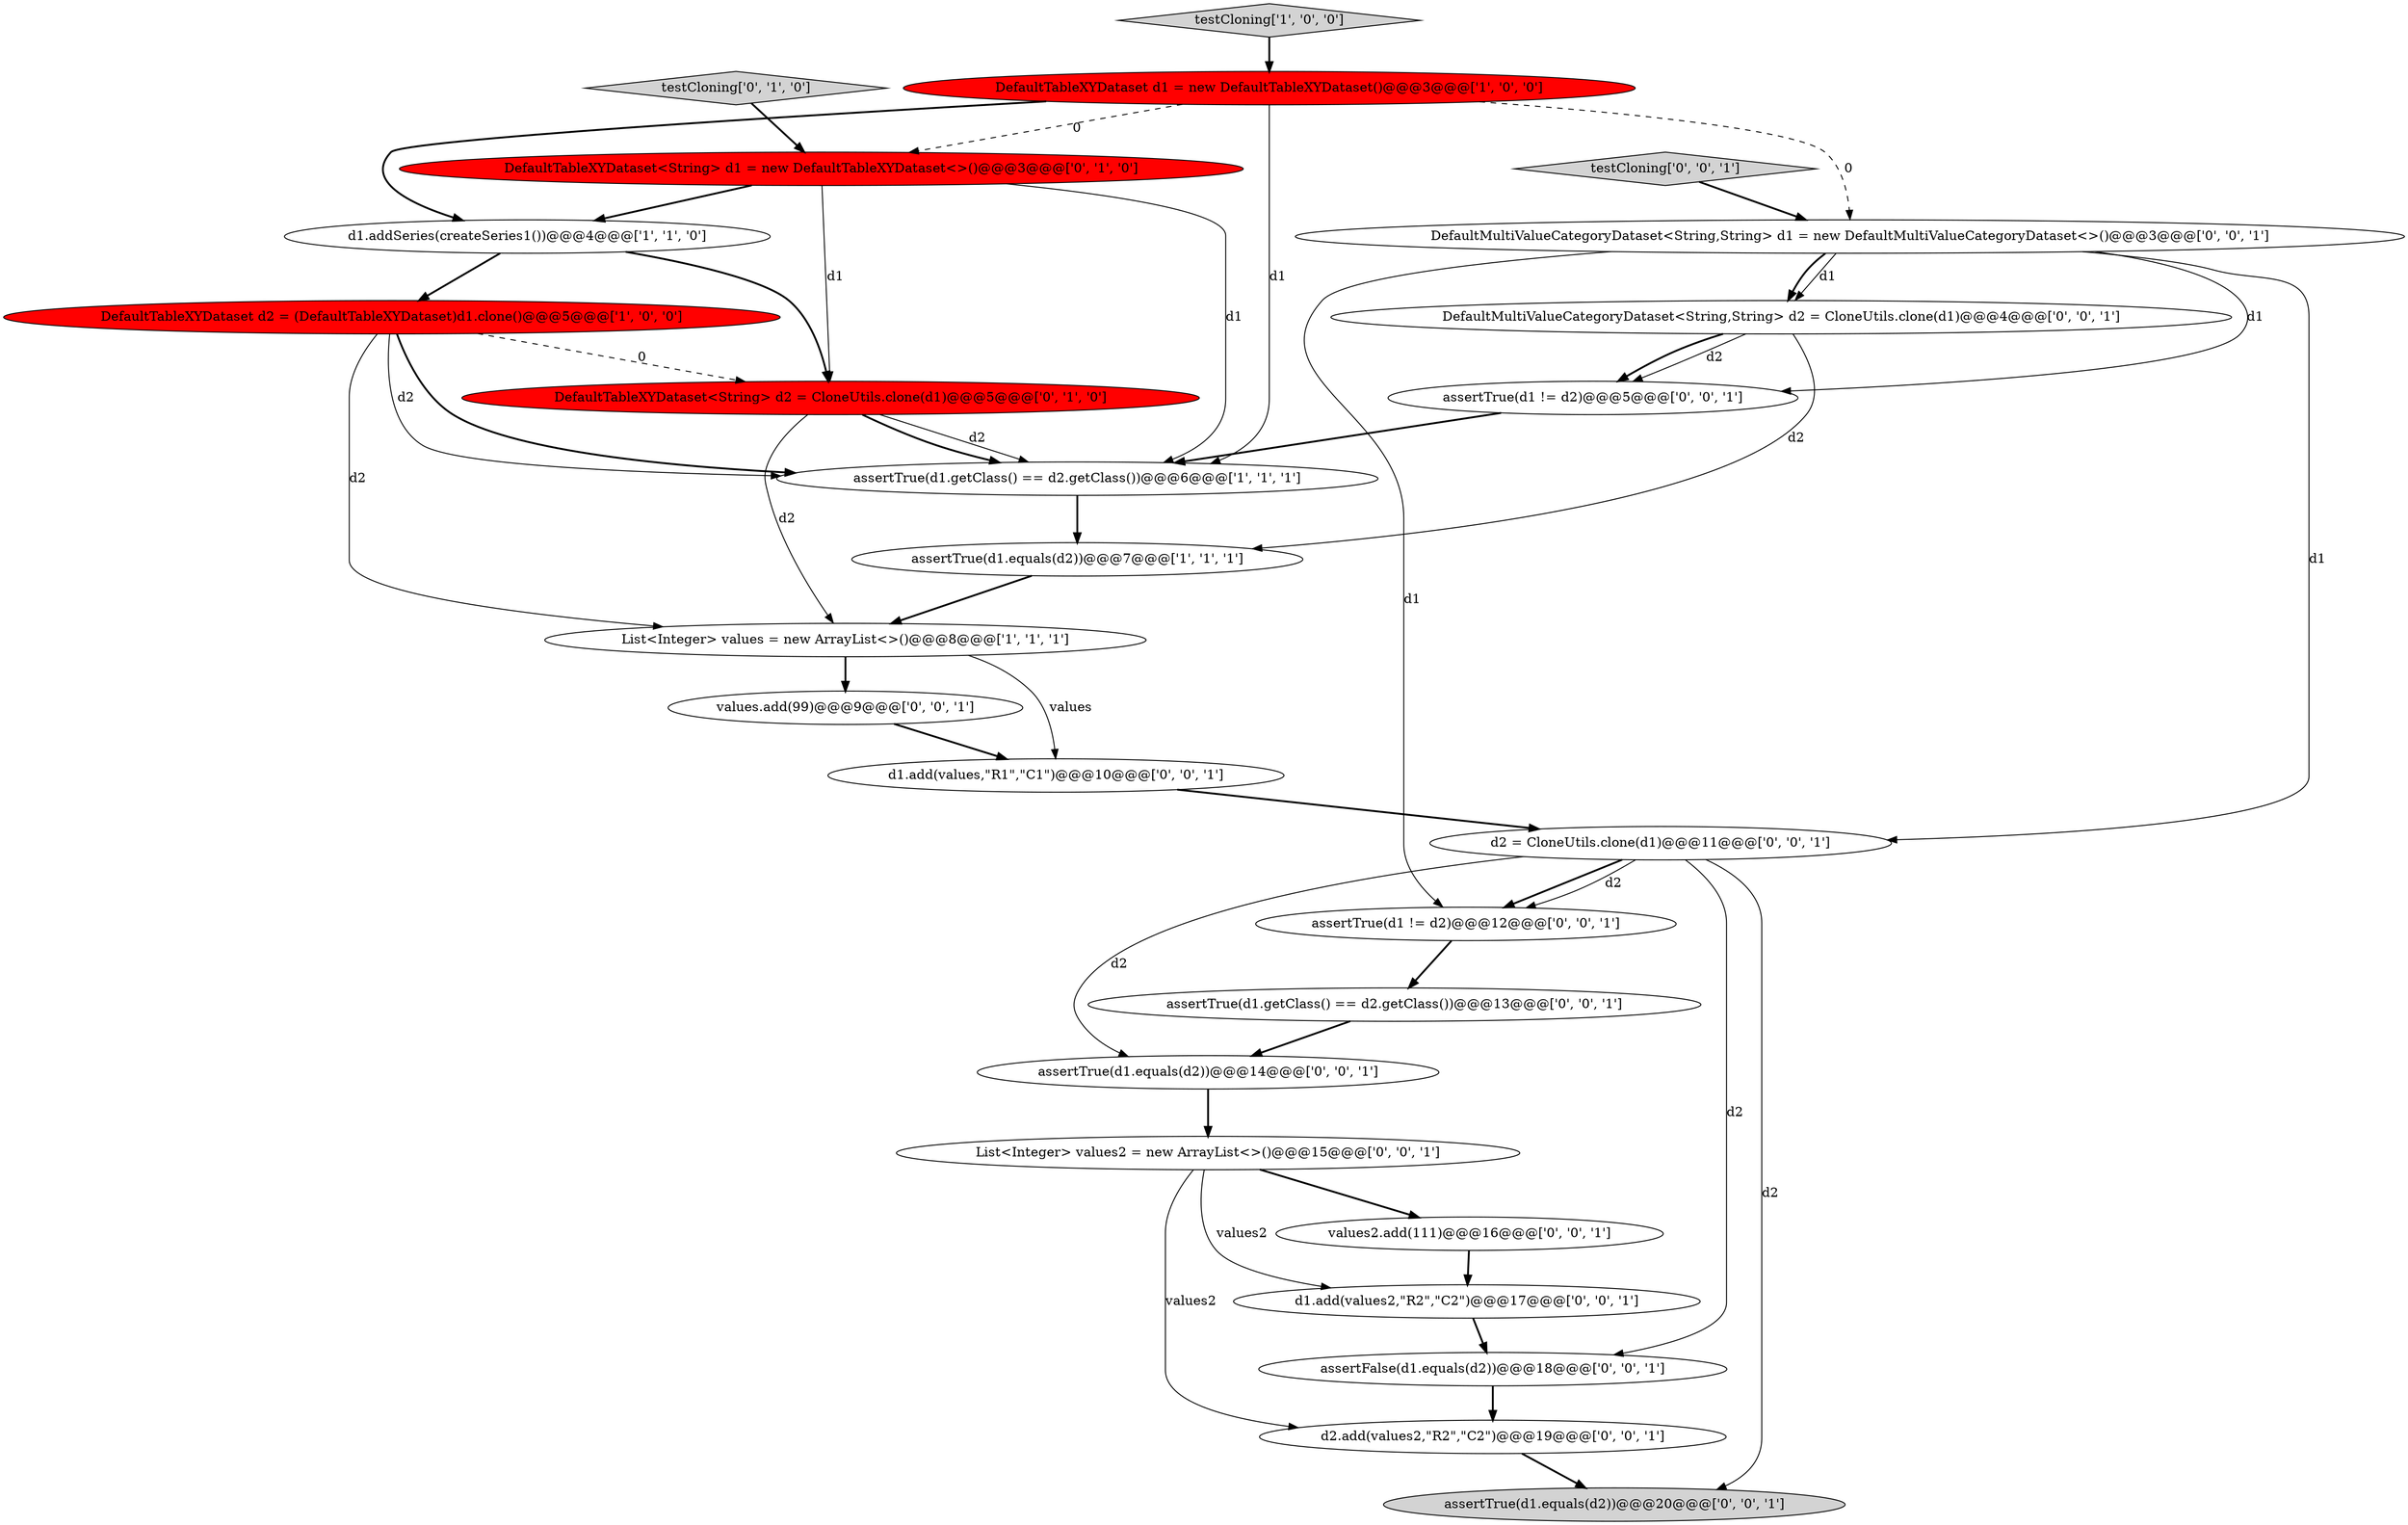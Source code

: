 digraph {
15 [style = filled, label = "DefaultMultiValueCategoryDataset<String,String> d2 = CloneUtils.clone(d1)@@@4@@@['0', '0', '1']", fillcolor = white, shape = ellipse image = "AAA0AAABBB3BBB"];
6 [style = filled, label = "testCloning['1', '0', '0']", fillcolor = lightgray, shape = diamond image = "AAA0AAABBB1BBB"];
13 [style = filled, label = "assertTrue(d1 != d2)@@@5@@@['0', '0', '1']", fillcolor = white, shape = ellipse image = "AAA0AAABBB3BBB"];
2 [style = filled, label = "DefaultTableXYDataset d2 = (DefaultTableXYDataset)d1.clone()@@@5@@@['1', '0', '0']", fillcolor = red, shape = ellipse image = "AAA1AAABBB1BBB"];
23 [style = filled, label = "assertTrue(d1.equals(d2))@@@20@@@['0', '0', '1']", fillcolor = lightgray, shape = ellipse image = "AAA0AAABBB3BBB"];
21 [style = filled, label = "d1.add(values2,\"R2\",\"C2\")@@@17@@@['0', '0', '1']", fillcolor = white, shape = ellipse image = "AAA0AAABBB3BBB"];
7 [style = filled, label = "DefaultTableXYDataset<String> d1 = new DefaultTableXYDataset<>()@@@3@@@['0', '1', '0']", fillcolor = red, shape = ellipse image = "AAA1AAABBB2BBB"];
17 [style = filled, label = "assertTrue(d1.equals(d2))@@@14@@@['0', '0', '1']", fillcolor = white, shape = ellipse image = "AAA0AAABBB3BBB"];
16 [style = filled, label = "d2 = CloneUtils.clone(d1)@@@11@@@['0', '0', '1']", fillcolor = white, shape = ellipse image = "AAA0AAABBB3BBB"];
24 [style = filled, label = "assertFalse(d1.equals(d2))@@@18@@@['0', '0', '1']", fillcolor = white, shape = ellipse image = "AAA0AAABBB3BBB"];
4 [style = filled, label = "assertTrue(d1.equals(d2))@@@7@@@['1', '1', '1']", fillcolor = white, shape = ellipse image = "AAA0AAABBB1BBB"];
10 [style = filled, label = "assertTrue(d1 != d2)@@@12@@@['0', '0', '1']", fillcolor = white, shape = ellipse image = "AAA0AAABBB3BBB"];
22 [style = filled, label = "testCloning['0', '0', '1']", fillcolor = lightgray, shape = diamond image = "AAA0AAABBB3BBB"];
3 [style = filled, label = "List<Integer> values = new ArrayList<>()@@@8@@@['1', '1', '1']", fillcolor = white, shape = ellipse image = "AAA0AAABBB1BBB"];
8 [style = filled, label = "DefaultTableXYDataset<String> d2 = CloneUtils.clone(d1)@@@5@@@['0', '1', '0']", fillcolor = red, shape = ellipse image = "AAA1AAABBB2BBB"];
14 [style = filled, label = "List<Integer> values2 = new ArrayList<>()@@@15@@@['0', '0', '1']", fillcolor = white, shape = ellipse image = "AAA0AAABBB3BBB"];
9 [style = filled, label = "testCloning['0', '1', '0']", fillcolor = lightgray, shape = diamond image = "AAA0AAABBB2BBB"];
18 [style = filled, label = "values2.add(111)@@@16@@@['0', '0', '1']", fillcolor = white, shape = ellipse image = "AAA0AAABBB3BBB"];
0 [style = filled, label = "DefaultTableXYDataset d1 = new DefaultTableXYDataset()@@@3@@@['1', '0', '0']", fillcolor = red, shape = ellipse image = "AAA1AAABBB1BBB"];
5 [style = filled, label = "assertTrue(d1.getClass() == d2.getClass())@@@6@@@['1', '1', '1']", fillcolor = white, shape = ellipse image = "AAA0AAABBB1BBB"];
20 [style = filled, label = "assertTrue(d1.getClass() == d2.getClass())@@@13@@@['0', '0', '1']", fillcolor = white, shape = ellipse image = "AAA0AAABBB3BBB"];
11 [style = filled, label = "DefaultMultiValueCategoryDataset<String,String> d1 = new DefaultMultiValueCategoryDataset<>()@@@3@@@['0', '0', '1']", fillcolor = white, shape = ellipse image = "AAA0AAABBB3BBB"];
25 [style = filled, label = "values.add(99)@@@9@@@['0', '0', '1']", fillcolor = white, shape = ellipse image = "AAA0AAABBB3BBB"];
19 [style = filled, label = "d1.add(values,\"R1\",\"C1\")@@@10@@@['0', '0', '1']", fillcolor = white, shape = ellipse image = "AAA0AAABBB3BBB"];
1 [style = filled, label = "d1.addSeries(createSeries1())@@@4@@@['1', '1', '0']", fillcolor = white, shape = ellipse image = "AAA0AAABBB1BBB"];
12 [style = filled, label = "d2.add(values2,\"R2\",\"C2\")@@@19@@@['0', '0', '1']", fillcolor = white, shape = ellipse image = "AAA0AAABBB3BBB"];
2->5 [style = solid, label="d2"];
4->3 [style = bold, label=""];
16->17 [style = solid, label="d2"];
24->12 [style = bold, label=""];
15->13 [style = bold, label=""];
10->20 [style = bold, label=""];
7->1 [style = bold, label=""];
1->8 [style = bold, label=""];
20->17 [style = bold, label=""];
16->10 [style = bold, label=""];
3->25 [style = bold, label=""];
16->24 [style = solid, label="d2"];
15->13 [style = solid, label="d2"];
11->15 [style = solid, label="d1"];
6->0 [style = bold, label=""];
21->24 [style = bold, label=""];
8->3 [style = solid, label="d2"];
15->4 [style = solid, label="d2"];
0->11 [style = dashed, label="0"];
9->7 [style = bold, label=""];
8->5 [style = solid, label="d2"];
2->8 [style = dashed, label="0"];
16->10 [style = solid, label="d2"];
11->15 [style = bold, label=""];
11->10 [style = solid, label="d1"];
19->16 [style = bold, label=""];
3->19 [style = solid, label="values"];
14->12 [style = solid, label="values2"];
2->3 [style = solid, label="d2"];
11->13 [style = solid, label="d1"];
8->5 [style = bold, label=""];
7->5 [style = solid, label="d1"];
17->14 [style = bold, label=""];
0->1 [style = bold, label=""];
5->4 [style = bold, label=""];
25->19 [style = bold, label=""];
13->5 [style = bold, label=""];
0->5 [style = solid, label="d1"];
14->18 [style = bold, label=""];
1->2 [style = bold, label=""];
12->23 [style = bold, label=""];
7->8 [style = solid, label="d1"];
18->21 [style = bold, label=""];
14->21 [style = solid, label="values2"];
0->7 [style = dashed, label="0"];
22->11 [style = bold, label=""];
11->16 [style = solid, label="d1"];
2->5 [style = bold, label=""];
16->23 [style = solid, label="d2"];
}
